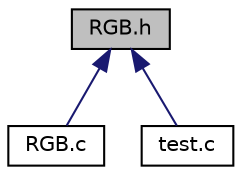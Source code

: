 digraph "RGB.h"
{
  edge [fontname="Helvetica",fontsize="10",labelfontname="Helvetica",labelfontsize="10"];
  node [fontname="Helvetica",fontsize="10",shape=record];
  Node1 [label="RGB.h",height=0.2,width=0.4,color="black", fillcolor="grey75", style="filled", fontcolor="black"];
  Node1 -> Node2 [dir="back",color="midnightblue",fontsize="10",style="solid"];
  Node2 [label="RGB.c",height=0.2,width=0.4,color="black", fillcolor="white", style="filled",URL="$RGB_8c.html",tooltip="This module is responsible for all RGB operations. "];
  Node1 -> Node3 [dir="back",color="midnightblue",fontsize="10",style="solid"];
  Node3 [label="test.c",height=0.2,width=0.4,color="black", fillcolor="white", style="filled",URL="$test_8c.html",tooltip="test file with functions that include combinations of the three types of images and where every funct..."];
}
